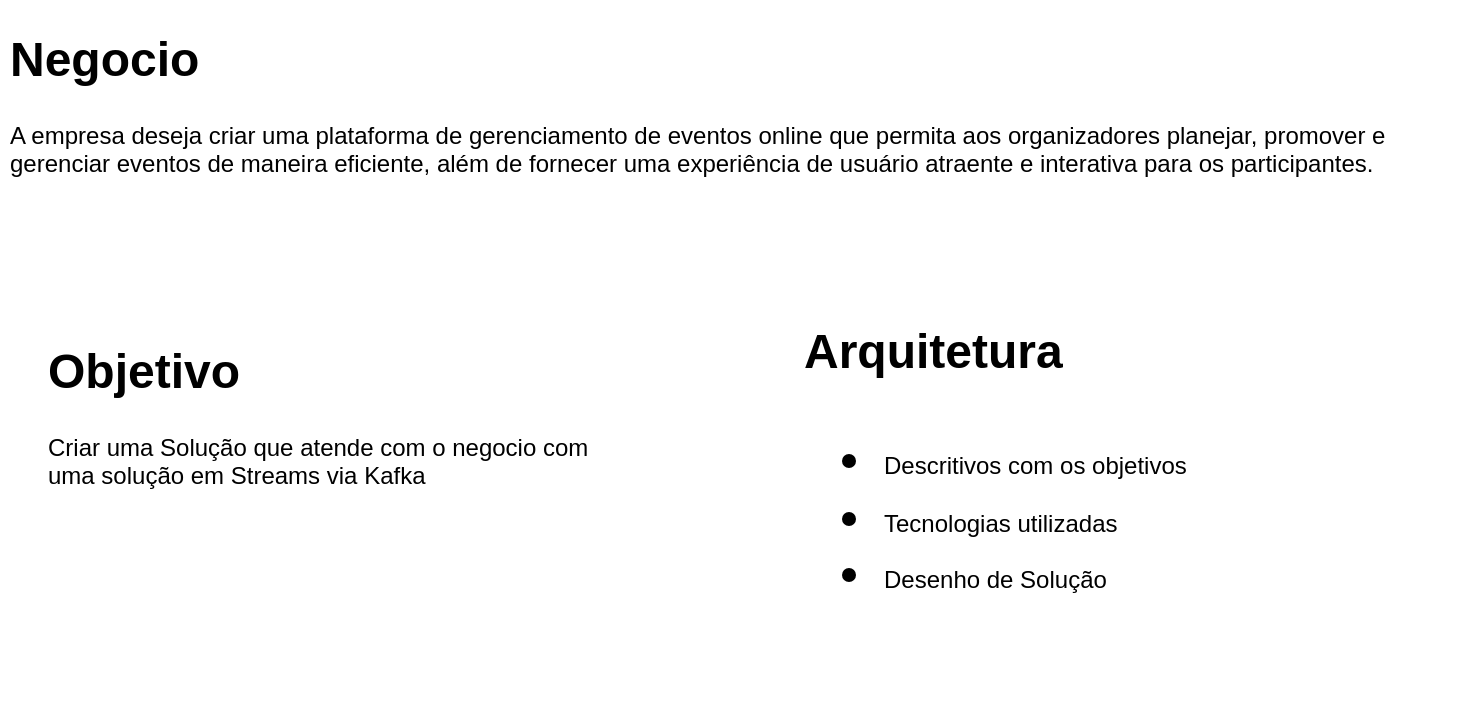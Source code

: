 <mxfile version="21.1.1" type="device" pages="3">
  <diagram name="Objetivos" id="3plfjtcWxTZfywyhmwNY">
    <mxGraphModel dx="2074" dy="756" grid="0" gridSize="10" guides="1" tooltips="1" connect="1" arrows="1" fold="1" page="1" pageScale="1" pageWidth="827" pageHeight="1169" math="0" shadow="0">
      <root>
        <mxCell id="0" />
        <mxCell id="1" parent="0" />
        <mxCell id="2OfnxSs7H8KayjjrudW0-1" value="&lt;h1&gt;Negocio&amp;nbsp;&lt;/h1&gt;&lt;p&gt;&lt;span style=&quot;background-color: initial;&quot;&gt;A empresa deseja criar uma plataforma de gerenciamento de eventos online que permita aos organizadores planejar, promover e gerenciar eventos de maneira eficiente, além de fornecer uma experiência de usuário atraente e interativa para os participantes.&lt;/span&gt;&lt;br&gt;&lt;/p&gt;" style="text;html=1;strokeColor=none;fillColor=none;spacing=5;spacingTop=-20;whiteSpace=wrap;overflow=hidden;rounded=0;" parent="1" vertex="1">
          <mxGeometry x="50" y="42" width="735" height="120" as="geometry" />
        </mxCell>
        <mxCell id="2OfnxSs7H8KayjjrudW0-2" value="&lt;h1&gt;Objetivo&lt;/h1&gt;&lt;p&gt;Criar uma Solução que atende com o negocio com uma solução em Streams via Kafka&amp;nbsp;&amp;nbsp;&lt;/p&gt;" style="text;html=1;strokeColor=none;fillColor=none;spacing=5;spacingTop=-20;whiteSpace=wrap;overflow=hidden;rounded=0;" parent="1" vertex="1">
          <mxGeometry x="69" y="198" width="286" height="120" as="geometry" />
        </mxCell>
        <mxCell id="2OfnxSs7H8KayjjrudW0-3" value="&lt;h1&gt;&lt;span style=&quot;background-color: initial;&quot;&gt;Arquitetura&lt;/span&gt;&lt;/h1&gt;&lt;h1&gt;&lt;ul&gt;&lt;li&gt;&lt;span style=&quot;font-size: 12px; font-weight: 400;&quot;&gt;Descritivos com os objetivos&lt;/span&gt;&lt;/li&gt;&lt;li&gt;&lt;span style=&quot;font-size: 12px; font-weight: 400;&quot;&gt;Tecnologias utilizadas&amp;nbsp;&lt;/span&gt;&lt;/li&gt;&lt;li&gt;&lt;span style=&quot;font-size: 12px; font-weight: 400;&quot;&gt;Desenho de Solução&amp;nbsp;&lt;/span&gt;&lt;/li&gt;&lt;/ul&gt;&lt;/h1&gt;" style="text;html=1;strokeColor=none;fillColor=none;spacing=5;spacingTop=-20;whiteSpace=wrap;overflow=hidden;rounded=0;" parent="1" vertex="1">
          <mxGeometry x="447" y="188" width="286" height="200" as="geometry" />
        </mxCell>
      </root>
    </mxGraphModel>
  </diagram>
  <diagram id="YvDgvAI8NMziJrA4UIMm" name="Tecnologias do Projeto">
    <mxGraphModel dx="2074" dy="756" grid="0" gridSize="10" guides="1" tooltips="1" connect="1" arrows="1" fold="1" page="1" pageScale="1" pageWidth="827" pageHeight="1169" math="0" shadow="0">
      <root>
        <mxCell id="0" />
        <mxCell id="1" parent="0" />
        <mxCell id="4_4wPgfTxd2IAZHtSeTV-1" value="&lt;h1&gt;&lt;span style=&quot;background-color: initial;&quot;&gt;Tecnologia&amp;nbsp;&lt;/span&gt;&lt;span style=&quot;background-color: initial; font-size: 12px; font-weight: normal;&quot;&gt;L&lt;/span&gt;&lt;br&gt;&lt;/h1&gt;&lt;div&gt;&lt;ul&gt;&lt;li&gt;&lt;span style=&quot;background-color: initial; font-size: 12px; font-weight: normal;&quot;&gt;Kafka para processo de eventos&lt;/span&gt;&lt;/li&gt;&lt;li&gt;&lt;span style=&quot;background-color: initial;&quot;&gt;Data Lake para ter centro único&amp;nbsp;da verdade (Dados)&lt;/span&gt;&lt;/li&gt;&lt;li&gt;&lt;span style=&quot;background-color: initial;&quot;&gt;ETL - Processo de Tratamento&amp;nbsp;dos dados&amp;nbsp;&lt;/span&gt;&lt;/li&gt;&lt;li&gt;DataBrics - Processo de Transferência para Teradata&amp;nbsp;&lt;/li&gt;&lt;/ul&gt;&lt;/div&gt;" style="text;html=1;strokeColor=none;fillColor=none;spacing=5;spacingTop=-20;whiteSpace=wrap;overflow=hidden;rounded=0;" parent="1" vertex="1">
          <mxGeometry x="38" y="103" width="559" height="120" as="geometry" />
        </mxCell>
        <mxCell id="lq7KrZHntewnhqqOBK2w-1" value="&lt;h1&gt;Descritivo da Solução :&amp;nbsp;&lt;/h1&gt;&lt;div&gt;Todos os dados de fonte diversas , serão tratadas via Kafka e tendo sua ingestão no Lake desta forma temos uma fonte da verdade (Ponto único) e com todo o processo do Databricks Trabalhando com Spark integrado e disponibilizando em uma base para aplicação, que esta gerenciada via Docker e Kubernetes para ter disponibilidade caso ocorra alguma queda o servidor ira recriar novamente.&amp;nbsp;&amp;nbsp;&lt;/div&gt;" style="text;html=1;strokeColor=none;fillColor=none;spacing=5;spacingTop=-20;whiteSpace=wrap;overflow=hidden;rounded=0;" vertex="1" parent="1">
          <mxGeometry x="56" y="295" width="559" height="120" as="geometry" />
        </mxCell>
      </root>
    </mxGraphModel>
  </diagram>
  <diagram id="NJn1VhM2LmvK4stap7Z4" name="Desenho de Solução">
    <mxGraphModel dx="2901" dy="756" grid="1" gridSize="10" guides="1" tooltips="1" connect="1" arrows="1" fold="1" page="1" pageScale="1" pageWidth="827" pageHeight="1169" math="0" shadow="0">
      <root>
        <mxCell id="0" />
        <mxCell id="1" parent="0" />
        <mxCell id="dEIFCwyxF7ou1_p2KPYA-23" value="" style="rounded=0;whiteSpace=wrap;html=1;fillColor=#f5f5f5;fontColor=#333333;strokeColor=#666666;" parent="1" vertex="1">
          <mxGeometry x="740" y="30" width="210" height="600" as="geometry" />
        </mxCell>
        <mxCell id="dEIFCwyxF7ou1_p2KPYA-22" value="" style="rounded=0;whiteSpace=wrap;html=1;fillColor=#f5f5f5;fontColor=#333333;strokeColor=#666666;" parent="1" vertex="1">
          <mxGeometry x="-70" y="30" width="800" height="480" as="geometry" />
        </mxCell>
        <mxCell id="dEIFCwyxF7ou1_p2KPYA-27" value="" style="rounded=0;whiteSpace=wrap;html=1;" parent="1" vertex="1">
          <mxGeometry x="-60" y="350" width="380" height="130" as="geometry" />
        </mxCell>
        <mxCell id="dEIFCwyxF7ou1_p2KPYA-21" value="" style="rounded=0;whiteSpace=wrap;html=1;fillColor=#f5f5f5;strokeColor=#666666;fontColor=#333333;" parent="1" vertex="1">
          <mxGeometry x="-260" y="30" width="180" height="600" as="geometry" />
        </mxCell>
        <mxCell id="dEIFCwyxF7ou1_p2KPYA-35" value="" style="edgeStyle=orthogonalEdgeStyle;rounded=0;orthogonalLoop=1;jettySize=auto;html=1;dashed=1;dashPattern=8 8;" parent="1" source="dEIFCwyxF7ou1_p2KPYA-7" target="dEIFCwyxF7ou1_p2KPYA-31" edge="1">
          <mxGeometry relative="1" as="geometry">
            <Array as="points">
              <mxPoint x="720" y="141" />
              <mxPoint x="720" y="174" />
            </Array>
          </mxGeometry>
        </mxCell>
        <mxCell id="dEIFCwyxF7ou1_p2KPYA-7" value="" style="rounded=0;whiteSpace=wrap;html=1;" parent="1" vertex="1">
          <mxGeometry x="530" y="42" width="136" height="198" as="geometry" />
        </mxCell>
        <mxCell id="t4oqtMnCRPZBQ4NMSWeI-6" value="" style="image;aspect=fixed;html=1;points=[];align=center;fontSize=12;image=img/lib/azure2/compute/Kubernetes_Services.svg;" parent="1" vertex="1">
          <mxGeometry x="575.34" y="70" width="45.33" height="40" as="geometry" />
        </mxCell>
        <mxCell id="dEIFCwyxF7ou1_p2KPYA-24" value="" style="edgeStyle=orthogonalEdgeStyle;rounded=0;orthogonalLoop=1;jettySize=auto;html=1;exitX=1;exitY=0.395;exitDx=0;exitDy=0;exitPerimeter=0;entryX=0;entryY=0.6;entryDx=0;entryDy=0;entryPerimeter=0;dashed=1;dashPattern=8 8;" parent="1" source="dEIFCwyxF7ou1_p2KPYA-21" target="dEIFCwyxF7ou1_p2KPYA-9" edge="1">
          <mxGeometry relative="1" as="geometry">
            <mxPoint x="-104" y="266" as="sourcePoint" />
            <mxPoint x="-60" y="259" as="targetPoint" />
            <Array as="points" />
          </mxGeometry>
        </mxCell>
        <mxCell id="t4oqtMnCRPZBQ4NMSWeI-7" value="" style="image;aspect=fixed;html=1;points=[];align=center;fontSize=12;image=img/lib/azure2/general/File.svg;" parent="1" vertex="1">
          <mxGeometry x="-160" y="231" width="56.0" height="69" as="geometry" />
        </mxCell>
        <mxCell id="t4oqtMnCRPZBQ4NMSWeI-8" value="" style="image;aspect=fixed;html=1;points=[];align=center;fontSize=12;image=img/lib/azure2/general/Templates.svg;" parent="1" vertex="1">
          <mxGeometry x="-230" y="231" width="56" height="68" as="geometry" />
        </mxCell>
        <mxCell id="dEIFCwyxF7ou1_p2KPYA-30" value="" style="edgeStyle=orthogonalEdgeStyle;rounded=0;orthogonalLoop=1;jettySize=auto;html=1;exitX=1;exitY=0.5;exitDx=0;exitDy=0;dashed=1;dashPattern=8 8;" parent="1" edge="1">
          <mxGeometry relative="1" as="geometry">
            <mxPoint x="201.25" y="138" as="sourcePoint" />
            <mxPoint x="530" y="138" as="targetPoint" />
            <Array as="points" />
          </mxGeometry>
        </mxCell>
        <mxCell id="dEIFCwyxF7ou1_p2KPYA-3" value="&lt;h4&gt;Kubernetes&amp;nbsp;&lt;br&gt;Service&lt;/h4&gt;" style="text;html=1;strokeColor=none;fillColor=none;spacing=5;spacingTop=-20;whiteSpace=wrap;overflow=hidden;rounded=0;align=center;" parent="1" vertex="1">
          <mxGeometry x="560" y="107" width="90" height="36" as="geometry" />
        </mxCell>
        <mxCell id="dEIFCwyxF7ou1_p2KPYA-4" value="" style="image;aspect=fixed;html=1;points=[];align=center;fontSize=12;image=img/lib/azure2/compute/Container_Instances.svg;" parent="1" vertex="1">
          <mxGeometry x="578.32" y="150" width="42.35" height="45" as="geometry" />
        </mxCell>
        <mxCell id="dEIFCwyxF7ou1_p2KPYA-6" value="&lt;h4&gt;Container&amp;nbsp;&lt;br&gt;Service&lt;/h4&gt;" style="text;html=1;strokeColor=none;fillColor=none;spacing=5;spacingTop=-20;whiteSpace=wrap;overflow=hidden;rounded=0;align=center;" parent="1" vertex="1">
          <mxGeometry x="554.5" y="196" width="90" height="36" as="geometry" />
        </mxCell>
        <mxCell id="dEIFCwyxF7ou1_p2KPYA-19" value="" style="edgeStyle=orthogonalEdgeStyle;rounded=0;orthogonalLoop=1;jettySize=auto;html=1;dashed=1;dashPattern=8 8;" parent="1" edge="1">
          <mxGeometry relative="1" as="geometry">
            <mxPoint x="4" y="265" as="sourcePoint" />
            <mxPoint x="124" y="265" as="targetPoint" />
          </mxGeometry>
        </mxCell>
        <mxCell id="dEIFCwyxF7ou1_p2KPYA-9" value="" style="image;sketch=0;aspect=fixed;html=1;points=[];align=center;fontSize=12;image=img/lib/mscae/Data_Lake.svg;" parent="1" vertex="1">
          <mxGeometry x="-40" y="237" width="38" height="50" as="geometry" />
        </mxCell>
        <mxCell id="dEIFCwyxF7ou1_p2KPYA-10" value="&lt;h4&gt;Azure Data Lake Store&lt;/h4&gt;" style="text;html=1;strokeColor=none;fillColor=none;spacing=5;spacingTop=-20;whiteSpace=wrap;overflow=hidden;rounded=0;align=center;" parent="1" vertex="1">
          <mxGeometry x="-60" y="290" width="86" height="36" as="geometry" />
        </mxCell>
        <mxCell id="dEIFCwyxF7ou1_p2KPYA-34" value="" style="edgeStyle=orthogonalEdgeStyle;rounded=0;orthogonalLoop=1;jettySize=auto;html=1;entryX=0.5;entryY=1;entryDx=0;entryDy=0;" parent="1" source="dEIFCwyxF7ou1_p2KPYA-11" edge="1" target="dEIFCwyxF7ou1_p2KPYA-57">
          <mxGeometry relative="1" as="geometry">
            <mxPoint x="154.5" y="165" as="targetPoint" />
          </mxGeometry>
        </mxCell>
        <mxCell id="dEIFCwyxF7ou1_p2KPYA-53" value="" style="edgeStyle=orthogonalEdgeStyle;rounded=0;orthogonalLoop=1;jettySize=auto;html=1;entryX=0;entryY=0.5;entryDx=0;entryDy=0;entryPerimeter=0;dashed=1;dashPattern=8 8;" parent="1" source="dEIFCwyxF7ou1_p2KPYA-11" target="dEIFCwyxF7ou1_p2KPYA-51" edge="1">
          <mxGeometry relative="1" as="geometry" />
        </mxCell>
        <mxCell id="dEIFCwyxF7ou1_p2KPYA-11" value="" style="image;sketch=0;aspect=fixed;html=1;points=[];align=center;fontSize=12;image=img/lib/mscae/Databricks.svg;" parent="1" vertex="1">
          <mxGeometry x="130" y="242" width="50" height="48" as="geometry" />
        </mxCell>
        <mxCell id="dEIFCwyxF7ou1_p2KPYA-12" value="&lt;h4&gt;Databricks&lt;/h4&gt;" style="text;html=1;strokeColor=none;fillColor=none;spacing=5;spacingTop=-20;whiteSpace=wrap;overflow=hidden;rounded=0;align=center;" parent="1" vertex="1">
          <mxGeometry x="110" y="290" width="90" height="36" as="geometry" />
        </mxCell>
        <mxCell id="dEIFCwyxF7ou1_p2KPYA-17" value="" style="edgeStyle=orthogonalEdgeStyle;rounded=0;orthogonalLoop=1;jettySize=auto;html=1;dashed=1;dashPattern=8 8;" parent="1" source="dEIFCwyxF7ou1_p2KPYA-13" target="dEIFCwyxF7ou1_p2KPYA-15" edge="1">
          <mxGeometry relative="1" as="geometry" />
        </mxCell>
        <mxCell id="dEIFCwyxF7ou1_p2KPYA-18" value="" style="edgeStyle=orthogonalEdgeStyle;rounded=0;orthogonalLoop=1;jettySize=auto;html=1;dashed=1;dashPattern=8 8;" parent="1" source="dEIFCwyxF7ou1_p2KPYA-13" target="dEIFCwyxF7ou1_p2KPYA-10" edge="1">
          <mxGeometry relative="1" as="geometry" />
        </mxCell>
        <mxCell id="dEIFCwyxF7ou1_p2KPYA-13" value="" style="image;sketch=0;aspect=fixed;html=1;points=[];align=center;fontSize=12;image=img/lib/mscae/Event_Hubs.svg;" parent="1" vertex="1">
          <mxGeometry x="-41" y="390" width="48" height="50" as="geometry" />
        </mxCell>
        <mxCell id="dEIFCwyxF7ou1_p2KPYA-14" value="&lt;h4&gt;Kafka (Event Hubs)&lt;/h4&gt;" style="text;html=1;strokeColor=none;fillColor=none;spacing=3;spacingTop=-15;whiteSpace=wrap;overflow=hidden;rounded=0;align=center;verticalAlign=top;spacingLeft=-1;spacingBottom=2;" parent="1" vertex="1">
          <mxGeometry x="-50" y="440" width="119" height="30" as="geometry" />
        </mxCell>
        <mxCell id="dEIFCwyxF7ou1_p2KPYA-39" style="edgeStyle=orthogonalEdgeStyle;rounded=0;orthogonalLoop=1;jettySize=auto;html=1;dashed=1;dashPattern=8 8;" parent="1" source="dEIFCwyxF7ou1_p2KPYA-15" target="dEIFCwyxF7ou1_p2KPYA-37" edge="1">
          <mxGeometry relative="1" as="geometry" />
        </mxCell>
        <mxCell id="dEIFCwyxF7ou1_p2KPYA-15" value="" style="image;sketch=0;aspect=fixed;html=1;points=[];align=center;fontSize=12;image=img/lib/mscae/Stream_Analytics.svg;" parent="1" vertex="1">
          <mxGeometry x="110" y="395.5" width="50" height="39" as="geometry" />
        </mxCell>
        <mxCell id="dEIFCwyxF7ou1_p2KPYA-16" value="&lt;h4&gt;Stream Analytics&lt;/h4&gt;" style="text;html=1;strokeColor=none;fillColor=none;spacing=5;spacingTop=-20;whiteSpace=wrap;overflow=hidden;rounded=0;align=center;" parent="1" vertex="1">
          <mxGeometry x="90" y="426.5" width="90" height="36" as="geometry" />
        </mxCell>
        <mxCell id="dEIFCwyxF7ou1_p2KPYA-20" value="" style="edgeStyle=orthogonalEdgeStyle;rounded=0;orthogonalLoop=1;jettySize=auto;html=1;dashed=1;dashPattern=8 8;" parent="1" edge="1">
          <mxGeometry relative="1" as="geometry">
            <mxPoint x="115" y="280" as="sourcePoint" />
            <mxPoint x="5" y="280" as="targetPoint" />
          </mxGeometry>
        </mxCell>
        <mxCell id="dEIFCwyxF7ou1_p2KPYA-25" value="&lt;h4&gt;Fontes de Dados&lt;/h4&gt;" style="text;html=1;strokeColor=none;fillColor=none;spacing=5;spacingTop=-20;whiteSpace=wrap;overflow=hidden;rounded=0;align=center;" parent="1" vertex="1">
          <mxGeometry x="-215" y="45" width="90" height="36" as="geometry" />
        </mxCell>
        <mxCell id="dEIFCwyxF7ou1_p2KPYA-28" value="&lt;h4&gt;Processamento de Real Time Data&lt;/h4&gt;" style="text;html=1;strokeColor=none;fillColor=none;spacing=5;spacingTop=-20;whiteSpace=wrap;overflow=hidden;rounded=0;align=center;" parent="1" vertex="1">
          <mxGeometry x="-17.5" y="350" width="295" height="36" as="geometry" />
        </mxCell>
        <mxCell id="dEIFCwyxF7ou1_p2KPYA-31" value="" style="strokeColor=#dddddd;shadow=1;strokeWidth=1;rounded=1;absoluteArcSize=1;arcSize=2;" parent="1" vertex="1">
          <mxGeometry x="775" y="129" width="140" height="90" as="geometry" />
        </mxCell>
        <mxCell id="dEIFCwyxF7ou1_p2KPYA-32" value="Frontend&#xa;Platform Services" style="sketch=0;dashed=0;connectable=0;html=1;fillColor=#757575;strokeColor=none;shape=mxgraph.gcp2.frontend_platform_services;part=1;labelPosition=right;verticalLabelPosition=middle;align=left;verticalAlign=middle;spacingLeft=5;fontSize=12;" parent="dEIFCwyxF7ou1_p2KPYA-31" vertex="1">
          <mxGeometry y="0.5" width="32" height="32" relative="1" as="geometry">
            <mxPoint x="5" y="-16" as="offset" />
          </mxGeometry>
        </mxCell>
        <mxCell id="dEIFCwyxF7ou1_p2KPYA-33" value="&lt;h4&gt;Aplicação&amp;nbsp;&lt;/h4&gt;" style="text;html=1;strokeColor=none;fillColor=none;spacing=5;spacingTop=-20;whiteSpace=wrap;overflow=hidden;rounded=0;align=center;" parent="1" vertex="1">
          <mxGeometry x="797" y="42" width="90" height="36" as="geometry" />
        </mxCell>
        <mxCell id="dEIFCwyxF7ou1_p2KPYA-36" value="" style="shape=image;html=1;verticalAlign=top;verticalLabelPosition=bottom;labelBackgroundColor=#ffffff;imageAspect=0;aspect=fixed;image=https://cdn1.iconfinder.com/data/icons/ionicons-fill-vol-2/512/logo-tableau-128.png" parent="1" vertex="1">
          <mxGeometry x="810" y="274" width="64" height="64" as="geometry" />
        </mxCell>
        <mxCell id="dEIFCwyxF7ou1_p2KPYA-37" value="&lt;h4&gt;Tableau&lt;/h4&gt;" style="text;html=1;strokeColor=none;fillColor=none;spacing=5;spacingTop=-20;whiteSpace=wrap;overflow=hidden;rounded=0;align=center;" parent="1" vertex="1">
          <mxGeometry x="795" y="338" width="90" height="36" as="geometry" />
        </mxCell>
        <mxCell id="dEIFCwyxF7ou1_p2KPYA-40" value="&lt;h4 style=&quot;font-size: 13px;&quot;&gt;Real Time&amp;nbsp;&lt;/h4&gt;&lt;div style=&quot;line-height: 0%; font-size: 13px;&quot;&gt;&lt;b style=&quot;font-size: 13px;&quot;&gt;Dashboarding&lt;/b&gt;&lt;/div&gt;" style="text;html=1;strokeColor=none;fillColor=none;spacing=5;spacingTop=-20;whiteSpace=wrap;overflow=hidden;rounded=0;align=center;fontSize=13;" parent="1" vertex="1">
          <mxGeometry x="510" y="386" width="150" height="94" as="geometry" />
        </mxCell>
        <mxCell id="dEIFCwyxF7ou1_p2KPYA-41" value="&lt;p style=&quot;line-height: 110%;&quot;&gt;&lt;/p&gt;&lt;h4 style=&quot;font-size: 11px;&quot;&gt;Deployment&lt;/h4&gt;&lt;p&gt;&lt;/p&gt;" style="text;html=1;strokeColor=none;fillColor=none;spacing=5;spacingTop=-20;whiteSpace=wrap;overflow=hidden;rounded=0;align=center;verticalAlign=bottom;strokeWidth=0;" parent="1" vertex="1">
          <mxGeometry x="300" y="114" width="90" height="20" as="geometry" />
        </mxCell>
        <mxCell id="dEIFCwyxF7ou1_p2KPYA-43" value="&lt;p style=&quot;line-height: 110%;&quot;&gt;&lt;/p&gt;&lt;h4 style=&quot;font-size: 11px;&quot;&gt;Tratamento Dados&lt;/h4&gt;&lt;p&gt;&lt;/p&gt;" style="text;html=1;strokeColor=none;fillColor=none;spacing=5;spacingTop=-20;whiteSpace=wrap;overflow=hidden;rounded=0;align=center;verticalAlign=bottom;" parent="1" vertex="1">
          <mxGeometry x="13" y="232" width="90" height="30" as="geometry" />
        </mxCell>
        <mxCell id="dEIFCwyxF7ou1_p2KPYA-44" value="" style="rounded=0;whiteSpace=wrap;html=1;fillColor=#f5f5f5;fontColor=#333333;strokeColor=#666666;" parent="1" vertex="1">
          <mxGeometry x="-70" y="513" width="800" height="30" as="geometry" />
        </mxCell>
        <mxCell id="dEIFCwyxF7ou1_p2KPYA-45" value="" style="rounded=0;whiteSpace=wrap;html=1;fillColor=#f5f5f5;fontColor=#333333;strokeColor=#666666;" parent="1" vertex="1">
          <mxGeometry x="-70" y="552" width="800" height="30" as="geometry" />
        </mxCell>
        <mxCell id="dEIFCwyxF7ou1_p2KPYA-46" value="" style="rounded=0;whiteSpace=wrap;html=1;fillColor=#f5f5f5;fontColor=#333333;strokeColor=#666666;" parent="1" vertex="1">
          <mxGeometry x="-69" y="597" width="800" height="30" as="geometry" />
        </mxCell>
        <mxCell id="dEIFCwyxF7ou1_p2KPYA-48" value="&lt;h4&gt;Devops&amp;nbsp;&lt;/h4&gt;" style="text;html=1;strokeColor=none;fillColor=none;spacing=5;spacingTop=-20;whiteSpace=wrap;overflow=hidden;rounded=0;align=center;" parent="1" vertex="1">
          <mxGeometry x="160" y="515" width="295" height="22" as="geometry" />
        </mxCell>
        <mxCell id="dEIFCwyxF7ou1_p2KPYA-49" value="&lt;h4&gt;MLOps&lt;/h4&gt;" style="text;html=1;strokeColor=none;fillColor=none;spacing=5;spacingTop=-20;whiteSpace=wrap;overflow=hidden;rounded=0;align=center;" parent="1" vertex="1">
          <mxGeometry x="160" y="555" width="295" height="22" as="geometry" />
        </mxCell>
        <mxCell id="dEIFCwyxF7ou1_p2KPYA-50" value="&lt;h4&gt;DataSecOps&lt;/h4&gt;" style="text;html=1;strokeColor=none;fillColor=none;spacing=5;spacingTop=-20;whiteSpace=wrap;overflow=hidden;rounded=0;align=center;" parent="1" vertex="1">
          <mxGeometry x="159" y="601" width="295" height="22" as="geometry" />
        </mxCell>
        <mxCell id="dEIFCwyxF7ou1_p2KPYA-54" style="edgeStyle=orthogonalEdgeStyle;rounded=0;orthogonalLoop=1;jettySize=auto;html=1;entryX=0.5;entryY=1;entryDx=0;entryDy=0;dashed=1;dashPattern=8 8;" parent="1" source="dEIFCwyxF7ou1_p2KPYA-51" target="dEIFCwyxF7ou1_p2KPYA-31" edge="1">
          <mxGeometry relative="1" as="geometry" />
        </mxCell>
        <mxCell id="dEIFCwyxF7ou1_p2KPYA-51" value="" style="verticalLabelPosition=bottom;html=1;verticalAlign=top;align=center;strokeColor=none;fillColor=#00BEF2;shape=mxgraph.azure.sql_database_sql_azure;" parent="1" vertex="1">
          <mxGeometry x="350" y="241" width="47.5" height="50" as="geometry" />
        </mxCell>
        <mxCell id="dEIFCwyxF7ou1_p2KPYA-52" value="&lt;h4&gt;Azure SQL&lt;/h4&gt;" style="text;html=1;strokeColor=none;fillColor=none;spacing=5;spacingTop=-20;whiteSpace=wrap;overflow=hidden;rounded=0;align=center;" parent="1" vertex="1">
          <mxGeometry x="328.13" y="290" width="91.25" height="22" as="geometry" />
        </mxCell>
        <mxCell id="dEIFCwyxF7ou1_p2KPYA-57" value="&lt;h4&gt;Azure ML Ops&lt;/h4&gt;" style="text;html=1;strokeColor=#6c8ebf;fillColor=#dae8fc;spacing=5;spacingTop=-20;whiteSpace=wrap;overflow=hidden;rounded=0;align=center;" parent="1" vertex="1">
          <mxGeometry x="110" y="119" width="91.25" height="30" as="geometry" />
        </mxCell>
      </root>
    </mxGraphModel>
  </diagram>
</mxfile>
